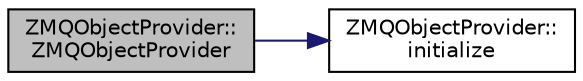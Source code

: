 digraph "ZMQObjectProvider::ZMQObjectProvider"
{
 // LATEX_PDF_SIZE
  edge [fontname="Helvetica",fontsize="10",labelfontname="Helvetica",labelfontsize="10"];
  node [fontname="Helvetica",fontsize="10",shape=record];
  rankdir="LR";
  Node1 [label="ZMQObjectProvider::\lZMQObjectProvider",height=0.2,width=0.4,color="black", fillcolor="grey75", style="filled", fontcolor="black",tooltip=" "];
  Node1 -> Node2 [color="midnightblue",fontsize="10",style="solid",fontname="Helvetica"];
  Node2 [label="ZMQObjectProvider::\linitialize",height=0.2,width=0.4,color="black", fillcolor="white", style="filled",URL="$classZMQObjectProvider.html#a745d58570b128329604f47f194de7051",tooltip=" "];
}
